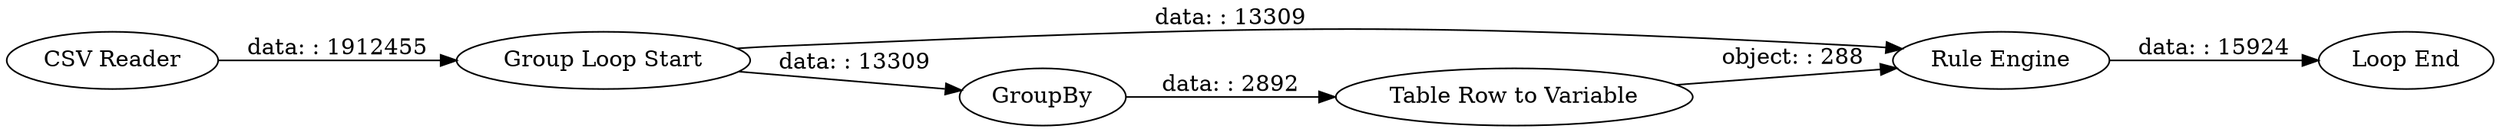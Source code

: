 digraph {
	"-4865579136234228653_14" [label="Loop End"]
	"-4865579136234228653_2" [label="Group Loop Start"]
	"-4865579136234228653_1" [label="CSV Reader"]
	"-4865579136234228653_13" [label="Rule Engine"]
	"-4865579136234228653_3" [label=GroupBy]
	"-4865579136234228653_4" [label="Table Row to Variable"]
	"-4865579136234228653_1" -> "-4865579136234228653_2" [label="data: : 1912455"]
	"-4865579136234228653_2" -> "-4865579136234228653_3" [label="data: : 13309"]
	"-4865579136234228653_2" -> "-4865579136234228653_13" [label="data: : 13309"]
	"-4865579136234228653_4" -> "-4865579136234228653_13" [label="object: : 288"]
	"-4865579136234228653_3" -> "-4865579136234228653_4" [label="data: : 2892"]
	"-4865579136234228653_13" -> "-4865579136234228653_14" [label="data: : 15924"]
	rankdir=LR
}
